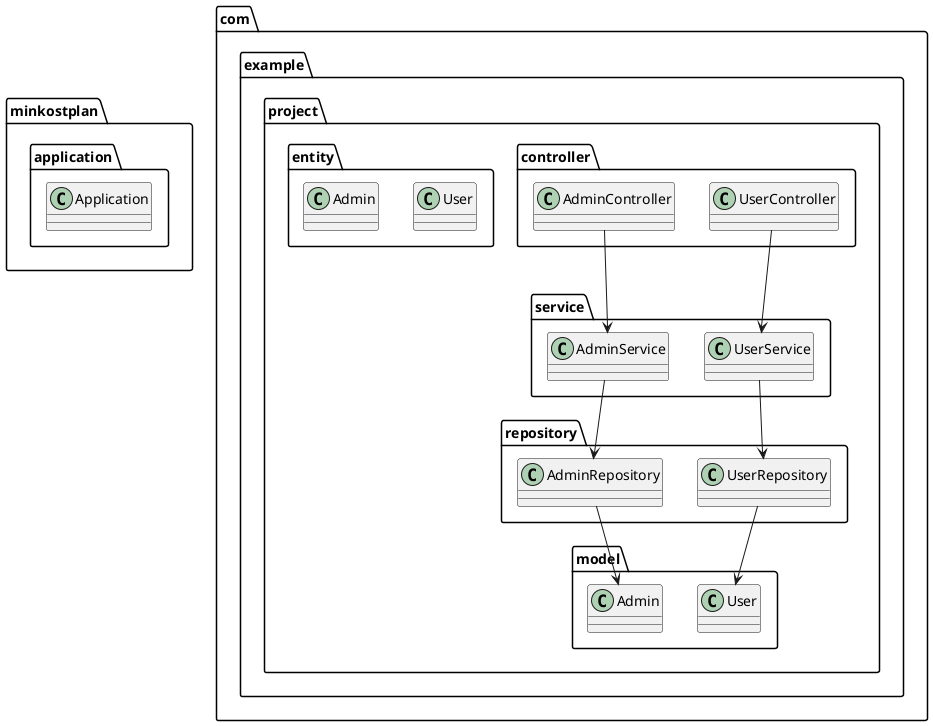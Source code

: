 @startuml

package "minkostplan.application" {
    class Application
}

package "com.example.project.controller" {
    class UserController
    class AdminController
}

package "com.example.project.service" {
    class UserService
    class AdminService
}

package "com.example.project.repository" {
    class UserRepository
    class AdminRepository
}

package "com.example.project.entity" {
    class User
    class Admin 
}

com.example.project.controller.UserController --> com.example.project.service.UserService
com.example.project.controller.AdminController --> com.example.project.service.AdminService

com.example.project.service.UserService --> com.example.project.repository.UserRepository
com.example.project.service.AdminService --> com.example.project.repository.AdminRepository

com.example.project.repository.UserRepository --> com.example.project.model.User
com.example.project.repository.AdminRepository --> com.example.project.model.Admin

@enduml